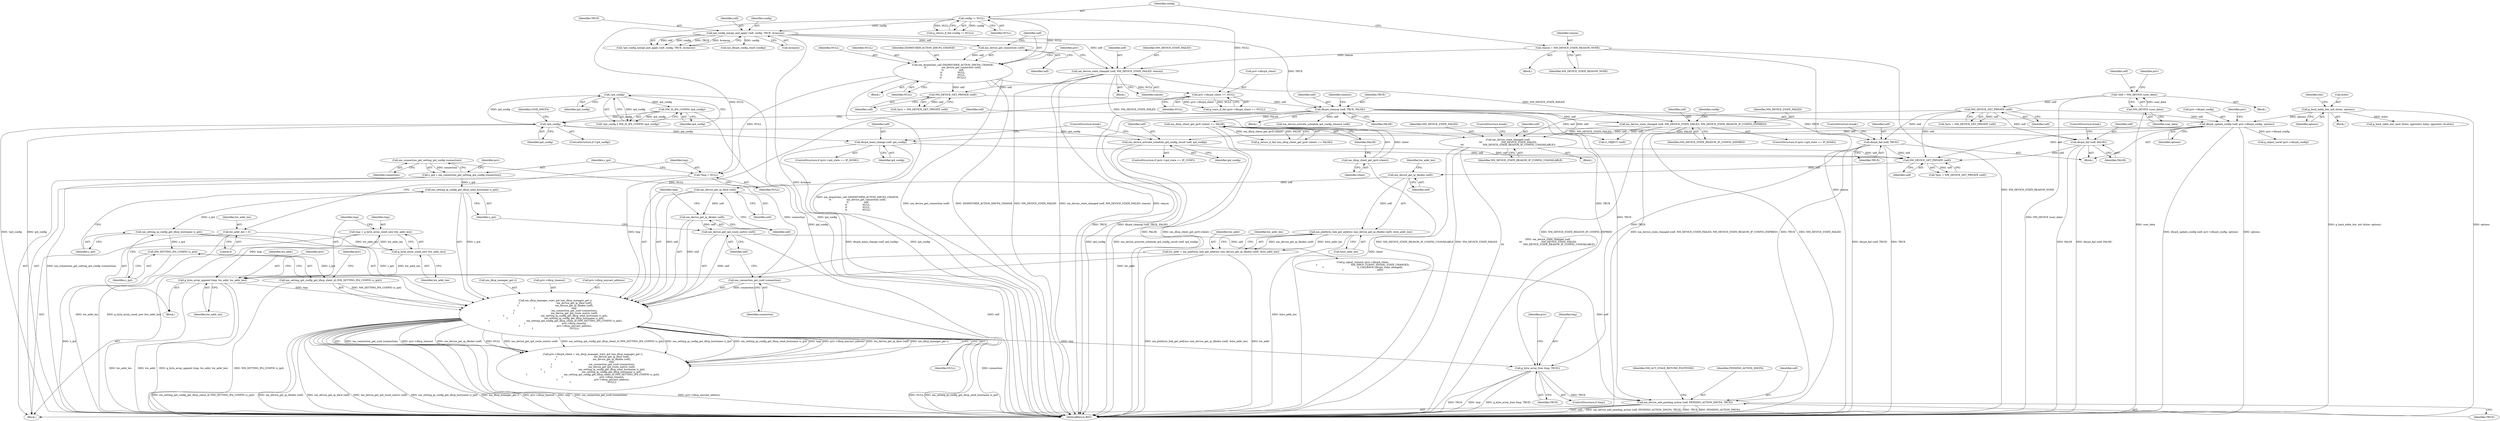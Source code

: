 digraph "0_NetworkManager_d5fc88e573fa58b93034b04d35a2454f5d28cad9@API" {
"1005314" [label="(Call,g_byte_array_free (tmp, TRUE))"];
"1005287" [label="(Call,nm_dhcp_manager_start_ip4 (nm_dhcp_manager_get (),\n\t                                                nm_device_get_ip_iface (self),\n\t                                                nm_device_get_ip_ifindex (self),\n\t                                                tmp,\n\t                                                nm_connection_get_uuid (connection),\n\t                                                nm_device_get_ip4_route_metric (self),\n\t                                                nm_setting_ip_config_get_dhcp_send_hostname (s_ip4),\n\t                                                nm_setting_ip_config_get_dhcp_hostname (s_ip4),\n\t                                                nm_setting_ip4_config_get_dhcp_client_id (NM_SETTING_IP4_CONFIG (s_ip4)),\n\t                                                priv->dhcp_timeout,\n\t                                                priv->dhcp_anycast_address,\n\t                                                NULL))"];
"1005289" [label="(Call,nm_device_get_ip_iface (self))"];
"1005262" [label="(Call,nm_device_get_ip_ifindex (self))"];
"1005230" [label="(Call,NM_DEVICE_GET_PRIVATE (self))"];
"1005191" [label="(Call,nm_device_activate_schedule_ip4_config_result (self, ip4_config))"];
"1005179" [label="(Call,dhcp4_update_config (self, priv->dhcp4_config, options))"];
"1005146" [label="(Call,NM_DEVICE_GET_PRIVATE (self))"];
"1005139" [label="(Call,*self = NM_DEVICE (user_data))"];
"1005141" [label="(Call,NM_DEVICE (user_data))"];
"1005113" [label="(Call,g_hash_table_iter_init (&iter, options))"];
"1005168" [label="(Call,!ip4_config)"];
"1005155" [label="(Call,!ip4_config)"];
"1005157" [label="(Call,NM_IS_IP4_CONFIG (ip4_config))"];
"1005220" [label="(Call,dhcp4_fail (self, FALSE))"];
"1005149" [label="(Call,nm_dhcp_client_get_ipv6 (client) == FALSE)"];
"1005150" [label="(Call,nm_dhcp_client_get_ipv6 (client))"];
"1005080" [label="(Call,dhcp4_cleanup (self, TRUE, FALSE))"];
"1005078" [label="(Call,NM_DEVICE_GET_PRIVATE (self))"];
"1005060" [label="(Call,nm_device_state_changed (self, NM_DEVICE_STATE_FAILED, reason))"];
"1005050" [label="(Call,ip4_config_merge_and_apply (self, config, TRUE, &reason))"];
"1005045" [label="(Call,config != NULL)"];
"1005041" [label="(Call,reason = NM_DEVICE_STATE_REASON_NONE)"];
"1005066" [label="(Call,nm_dispatcher_call (DISPATCHER_ACTION_DHCP4_CHANGE,\n\t\t                    nm_device_get_connection (self),\n\t\t                    self,\n\t\t                    NULL,\n\t\t                    NULL,\n\t\t                    NULL))"];
"1005068" [label="(Call,nm_device_get_connection (self))"];
"1005206" [label="(Call,dhcp4_fail (self, TRUE))"];
"1005201" [label="(Call,dhcp4_lease_change (self, ip4_config))"];
"1005174" [label="(Call,nm_device_state_changed (self,\n\t\t\t                         NM_DEVICE_STATE_FAILED,\n\t\t\t                         NM_DEVICE_STATE_REASON_IP_CONFIG_UNAVAILABLE))"];
"1005101" [label="(Call,nm_device_state_changed (self, NM_DEVICE_STATE_FAILED, NM_DEVICE_STATE_REASON_IP_CONFIG_EXPIRED))"];
"1005291" [label="(Call,nm_device_get_ip_ifindex (self))"];
"1005239" [label="(Call,*tmp = NULL)"];
"1005273" [label="(Call,g_byte_array_append (tmp, hw_addr, hw_addr_len))"];
"1005269" [label="(Call,tmp = g_byte_array_sized_new (hw_addr_len))"];
"1005271" [label="(Call,g_byte_array_sized_new (hw_addr_len))"];
"1005235" [label="(Call,hw_addr_len = 0)"];
"1005259" [label="(Call,hw_addr = nm_platform_link_get_address (nm_device_get_ip_ifindex (self), &hw_addr_len))"];
"1005261" [label="(Call,nm_platform_link_get_address (nm_device_get_ip_ifindex (self), &hw_addr_len))"];
"1005294" [label="(Call,nm_connection_get_uuid (connection))"];
"1005244" [label="(Call,nm_connection_get_setting_ip4_config (connection))"];
"1005296" [label="(Call,nm_device_get_ip4_route_metric (self))"];
"1005298" [label="(Call,nm_setting_ip_config_get_dhcp_send_hostname (s_ip4))"];
"1005242" [label="(Call,s_ip4 = nm_connection_get_setting_ip4_config (connection))"];
"1005300" [label="(Call,nm_setting_ip_config_get_dhcp_hostname (s_ip4))"];
"1005302" [label="(Call,nm_setting_ip4_config_get_dhcp_client_id (NM_SETTING_IP4_CONFIG (s_ip4)))"];
"1005303" [label="(Call,NM_SETTING_IP4_CONFIG (s_ip4))"];
"1005278" [label="(Call,priv->dhcp4_client == NULL)"];
"1005341" [label="(Call,nm_device_add_pending_action (self, PENDING_ACTION_DHCP4, TRUE))"];
"1005290" [label="(Identifier,self)"];
"1005145" [label="(Identifier,priv)"];
"1005134" [label="(Call,G_OBJECT (self))"];
"1005223" [label="(ControlStructure,break;)"];
"1005044" [label="(Call,g_return_if_fail (config != NULL))"];
"1005051" [label="(Identifier,self)"];
"1005245" [label="(Identifier,connection)"];
"1005278" [label="(Call,priv->dhcp4_client == NULL)"];
"1005344" [label="(Identifier,TRUE)"];
"1005045" [label="(Call,config != NULL)"];
"1005291" [label="(Call,nm_device_get_ip_ifindex (self))"];
"1005050" [label="(Call,ip4_config_merge_and_apply (self, config, TRUE, &reason))"];
"1005264" [label="(Call,&hw_addr_len)"];
"1005316" [label="(Identifier,TRUE)"];
"1005071" [label="(Identifier,NULL)"];
"1005297" [label="(Identifier,self)"];
"1005041" [label="(Call,reason = NM_DEVICE_STATE_REASON_NONE)"];
"1005184" [label="(Identifier,options)"];
"1005072" [label="(Identifier,NULL)"];
"1005248" [label="(Identifier,priv)"];
"1005262" [label="(Call,nm_device_get_ip_ifindex (self))"];
"1005303" [label="(Call,NM_SETTING_IP4_CONFIG (s_ip4))"];
"1005275" [label="(Identifier,hw_addr)"];
"1005279" [label="(Call,priv->dhcp4_client)"];
"1005222" [label="(Identifier,FALSE)"];
"1005081" [label="(Identifier,self)"];
"1005104" [label="(Identifier,NM_DEVICE_STATE_REASON_IP_CONFIG_EXPIRED)"];
"1005141" [label="(Call,NM_DEVICE (user_data))"];
"1005228" [label="(Call,*priv = NM_DEVICE_GET_PRIVATE (self))"];
"1005204" [label="(ControlStructure,break;)"];
"1005066" [label="(Call,nm_dispatcher_call (DISPATCHER_ACTION_DHCP4_CHANGE,\n\t\t                    nm_device_get_connection (self),\n\t\t                    self,\n\t\t                    NULL,\n\t\t                    NULL,\n\t\t                    NULL))"];
"1005107" [label="(Block,)"];
"1005288" [label="(Call,nm_dhcp_manager_get ())"];
"1005273" [label="(Call,g_byte_array_append (tmp, hw_addr, hw_addr_len))"];
"1005241" [label="(Identifier,NULL)"];
"1005148" [label="(Call,g_return_if_fail (nm_dhcp_client_get_ipv6 (client) == FALSE))"];
"1005292" [label="(Identifier,self)"];
"1005176" [label="(Identifier,NM_DEVICE_STATE_FAILED)"];
"1005259" [label="(Call,hw_addr = nm_platform_link_get_address (nm_device_get_ip_ifindex (self), &hw_addr_len))"];
"1005191" [label="(Call,nm_device_activate_schedule_ip4_config_result (self, ip4_config))"];
"1005276" [label="(Identifier,hw_addr_len)"];
"1005139" [label="(Call,*self = NM_DEVICE (user_data))"];
"1005244" [label="(Call,nm_connection_get_setting_ip4_config (connection))"];
"1005112" [label="(Identifier,config)"];
"1005080" [label="(Call,dhcp4_cleanup (self, TRUE, FALSE))"];
"1005305" [label="(Call,priv->dhcp_timeout)"];
"1005165" [label="(Block,)"];
"1005308" [label="(Call,priv->dhcp_anycast_address)"];
"1005178" [label="(ControlStructure,break;)"];
"1005230" [label="(Call,NM_DEVICE_GET_PRIVATE (self))"];
"1005221" [label="(Identifier,self)"];
"1005208" [label="(Identifier,TRUE)"];
"1005304" [label="(Identifier,s_ip4)"];
"1005242" [label="(Call,s_ip4 = nm_connection_get_setting_ip4_config (connection))"];
"1005296" [label="(Call,nm_device_get_ip4_route_metric (self))"];
"1005181" [label="(Call,priv->dhcp4_config)"];
"1005346" [label="(Identifier,NM_ACT_STAGE_RETURN_POSTPONE)"];
"1005226" [label="(Block,)"];
"1005207" [label="(Identifier,self)"];
"1005261" [label="(Call,nm_platform_link_get_address (nm_device_get_ip_ifindex (self), &hw_addr_len))"];
"1005180" [label="(Identifier,self)"];
"1005147" [label="(Identifier,self)"];
"1005298" [label="(Call,nm_setting_ip_config_get_dhcp_send_hostname (s_ip4))"];
"1005311" [label="(Identifier,NULL)"];
"1005067" [label="(Identifier,DISPATCHER_ACTION_DHCP4_CHANGE)"];
"1005154" [label="(Call,!ip4_config || NM_IS_IP4_CONFIG (ip4_config))"];
"1005343" [label="(Identifier,PENDING_ACTION_DHCP4)"];
"1005156" [label="(Identifier,ip4_config)"];
"1005120" [label="(Identifier,iter)"];
"1005079" [label="(Identifier,self)"];
"1005151" [label="(Identifier,client)"];
"1005060" [label="(Call,nm_device_state_changed (self, NM_DEVICE_STATE_FAILED, reason))"];
"1005170" [label="(Block,)"];
"1005152" [label="(Identifier,FALSE)"];
"1005267" [label="(Identifier,hw_addr_len)"];
"1005195" [label="(ControlStructure,if (priv->ip4_state == IP_DONE))"];
"1005272" [label="(Identifier,hw_addr_len)"];
"1005052" [label="(Identifier,config)"];
"1005314" [label="(Call,g_byte_array_free (tmp, TRUE))"];
"1005312" [label="(ControlStructure,if (tmp))"];
"1005167" [label="(ControlStructure,if (!ip4_config))"];
"1005341" [label="(Call,nm_device_add_pending_action (self, PENDING_ACTION_DHCP4, TRUE))"];
"1005271" [label="(Call,g_byte_array_sized_new (hw_addr_len))"];
"1005039" [label="(Block,)"];
"1005294" [label="(Call,nm_connection_get_uuid (connection))"];
"1005086" [label="(Identifier,timeout)"];
"1005342" [label="(Identifier,self)"];
"1005043" [label="(Identifier,NM_DEVICE_STATE_REASON_NONE)"];
"1005053" [label="(Identifier,TRUE)"];
"1005111" [label="(Call,nm_dhcp4_config_reset (config))"];
"1005082" [label="(Identifier,TRUE)"];
"1005277" [label="(Call,g_warn_if_fail (priv->dhcp4_client == NULL))"];
"1005302" [label="(Call,nm_setting_ip4_config_get_dhcp_client_id (NM_SETTING_IP4_CONFIG (s_ip4)))"];
"1005203" [label="(Identifier,ip4_config)"];
"1005146" [label="(Call,NM_DEVICE_GET_PRIVATE (self))"];
"1005150" [label="(Call,nm_dhcp_client_get_ipv6 (client))"];
"1005301" [label="(Identifier,s_ip4)"];
"1005103" [label="(Identifier,NM_DEVICE_STATE_FAILED)"];
"1005270" [label="(Identifier,tmp)"];
"1005175" [label="(Identifier,self)"];
"1005282" [label="(Identifier,NULL)"];
"1005144" [label="(Call,*priv = NM_DEVICE_GET_PRIVATE (self))"];
"1005069" [label="(Identifier,self)"];
"1005102" [label="(Identifier,self)"];
"1005083" [label="(Identifier,FALSE)"];
"1005047" [label="(Identifier,NULL)"];
"1005065" [label="(Block,)"];
"1005333" [label="(Call,g_signal_connect (priv->dhcp4_client,\n\t                                            NM_DHCP_CLIENT_SIGNAL_STATE_CHANGED,\n\t                                            G_CALLBACK (dhcp4_state_changed),\n\t                                            self))"];
"1005061" [label="(Identifier,self)"];
"1005118" [label="(Call,g_hash_table_iter_next (&iter, (gpointer) &key, (gpointer) &value))"];
"1005236" [label="(Identifier,hw_addr_len)"];
"1005078" [label="(Call,NM_DEVICE_GET_PRIVATE (self))"];
"1005299" [label="(Identifier,s_ip4)"];
"1005137" [label="(Block,)"];
"1005056" [label="(Block,)"];
"1005073" [label="(Identifier,NULL)"];
"1005263" [label="(Identifier,self)"];
"1005293" [label="(Identifier,tmp)"];
"1005158" [label="(Identifier,ip4_config)"];
"1007368" [label="(MethodReturn,RET)"];
"1005074" [label="(Block,)"];
"1005168" [label="(Call,!ip4_config)"];
"1005149" [label="(Call,nm_dhcp_client_get_ipv6 (client) == FALSE)"];
"1005243" [label="(Identifier,s_ip4)"];
"1005239" [label="(Call,*tmp = NULL)"];
"1005220" [label="(Call,dhcp4_fail (self, FALSE))"];
"1005201" [label="(Call,dhcp4_lease_change (self, ip4_config))"];
"1005320" [label="(Identifier,priv)"];
"1005070" [label="(Identifier,self)"];
"1005268" [label="(Block,)"];
"1005193" [label="(Identifier,ip4_config)"];
"1005188" [label="(Identifier,priv)"];
"1005169" [label="(Identifier,ip4_config)"];
"1005155" [label="(Call,!ip4_config)"];
"1005237" [label="(Literal,0)"];
"1005116" [label="(Identifier,options)"];
"1005063" [label="(Identifier,reason)"];
"1005054" [label="(Call,&reason)"];
"1005235" [label="(Call,hw_addr_len = 0)"];
"1005185" [label="(ControlStructure,if (priv->ip4_state == IP_CONF))"];
"1005289" [label="(Call,nm_device_get_ip_iface (self))"];
"1005240" [label="(Identifier,tmp)"];
"1005287" [label="(Call,nm_dhcp_manager_start_ip4 (nm_dhcp_manager_get (),\n\t                                                nm_device_get_ip_iface (self),\n\t                                                nm_device_get_ip_ifindex (self),\n\t                                                tmp,\n\t                                                nm_connection_get_uuid (connection),\n\t                                                nm_device_get_ip4_route_metric (self),\n\t                                                nm_setting_ip_config_get_dhcp_send_hostname (s_ip4),\n\t                                                nm_setting_ip_config_get_dhcp_hostname (s_ip4),\n\t                                                nm_setting_ip4_config_get_dhcp_client_id (NM_SETTING_IP4_CONFIG (s_ip4)),\n\t                                                priv->dhcp_timeout,\n\t                                                priv->dhcp_anycast_address,\n\t                                                NULL))"];
"1005265" [label="(Identifier,hw_addr_len)"];
"1005206" [label="(Call,dhcp4_fail (self, TRUE))"];
"1005068" [label="(Call,nm_device_get_connection (self))"];
"1005157" [label="(Call,NM_IS_IP4_CONFIG (ip4_config))"];
"1005269" [label="(Call,tmp = g_byte_array_sized_new (hw_addr_len))"];
"1005077" [label="(Identifier,priv)"];
"1005114" [label="(Call,&iter)"];
"1005062" [label="(Identifier,NM_DEVICE_STATE_FAILED)"];
"1005042" [label="(Identifier,reason)"];
"1005300" [label="(Call,nm_setting_ip_config_get_dhcp_hostname (s_ip4))"];
"1005142" [label="(Identifier,user_data)"];
"1005231" [label="(Identifier,self)"];
"1005174" [label="(Call,nm_device_state_changed (self,\n\t\t\t                         NM_DEVICE_STATE_FAILED,\n\t\t\t                         NM_DEVICE_STATE_REASON_IP_CONFIG_UNAVAILABLE))"];
"1005113" [label="(Call,g_hash_table_iter_init (&iter, options))"];
"1005250" [label="(Call,g_object_unref (priv->dhcp4_config))"];
"1005306" [label="(Identifier,priv)"];
"1005283" [label="(Call,priv->dhcp4_client = nm_dhcp_manager_start_ip4 (nm_dhcp_manager_get (),\n\t                                                nm_device_get_ip_iface (self),\n\t                                                nm_device_get_ip_ifindex (self),\n\t                                                tmp,\n\t                                                nm_connection_get_uuid (connection),\n\t                                                nm_device_get_ip4_route_metric (self),\n\t                                                nm_setting_ip_config_get_dhcp_send_hostname (s_ip4),\n\t                                                nm_setting_ip_config_get_dhcp_hostname (s_ip4),\n\t                                                nm_setting_ip4_config_get_dhcp_client_id (NM_SETTING_IP4_CONFIG (s_ip4)),\n\t                                                priv->dhcp_timeout,\n\t                                                priv->dhcp_anycast_address,\n\t                                                NULL))"];
"1005274" [label="(Identifier,tmp)"];
"1005076" [label="(Call,*priv = NM_DEVICE_GET_PRIVATE (self))"];
"1005280" [label="(Identifier,priv)"];
"1005046" [label="(Identifier,config)"];
"1005202" [label="(Identifier,self)"];
"1005192" [label="(Identifier,self)"];
"1005049" [label="(Call,!ip4_config_merge_and_apply (self, config, TRUE, &reason))"];
"1005179" [label="(Call,dhcp4_update_config (self, priv->dhcp4_config, options))"];
"1005295" [label="(Identifier,connection)"];
"1005140" [label="(Identifier,self)"];
"1005315" [label="(Identifier,tmp)"];
"1005260" [label="(Identifier,hw_addr)"];
"1005177" [label="(Identifier,NM_DEVICE_STATE_REASON_IP_CONFIG_UNAVAILABLE)"];
"1005209" [label="(ControlStructure,break;)"];
"1005101" [label="(Call,nm_device_state_changed (self, NM_DEVICE_STATE_FAILED, NM_DEVICE_STATE_REASON_IP_CONFIG_EXPIRED))"];
"1005095" [label="(ControlStructure,if (priv->ip4_state == IP_DONE))"];
"1005172" [label="(Identifier,LOGD_DHCP4)"];
"1005092" [label="(Call,nm_device_activate_schedule_ip4_config_timeout (self))"];
"1005314" -> "1005312"  [label="AST: "];
"1005314" -> "1005316"  [label="CFG: "];
"1005315" -> "1005314"  [label="AST: "];
"1005316" -> "1005314"  [label="AST: "];
"1005320" -> "1005314"  [label="CFG: "];
"1005314" -> "1007368"  [label="DDG: TRUE"];
"1005314" -> "1007368"  [label="DDG: tmp"];
"1005314" -> "1007368"  [label="DDG: g_byte_array_free (tmp, TRUE)"];
"1005287" -> "1005314"  [label="DDG: tmp"];
"1005080" -> "1005314"  [label="DDG: TRUE"];
"1005206" -> "1005314"  [label="DDG: TRUE"];
"1005314" -> "1005341"  [label="DDG: TRUE"];
"1005287" -> "1005283"  [label="AST: "];
"1005287" -> "1005311"  [label="CFG: "];
"1005288" -> "1005287"  [label="AST: "];
"1005289" -> "1005287"  [label="AST: "];
"1005291" -> "1005287"  [label="AST: "];
"1005293" -> "1005287"  [label="AST: "];
"1005294" -> "1005287"  [label="AST: "];
"1005296" -> "1005287"  [label="AST: "];
"1005298" -> "1005287"  [label="AST: "];
"1005300" -> "1005287"  [label="AST: "];
"1005302" -> "1005287"  [label="AST: "];
"1005305" -> "1005287"  [label="AST: "];
"1005308" -> "1005287"  [label="AST: "];
"1005311" -> "1005287"  [label="AST: "];
"1005283" -> "1005287"  [label="CFG: "];
"1005287" -> "1007368"  [label="DDG: nm_setting_ip_config_get_dhcp_send_hostname (s_ip4)"];
"1005287" -> "1007368"  [label="DDG: nm_setting_ip4_config_get_dhcp_client_id (NM_SETTING_IP4_CONFIG (s_ip4))"];
"1005287" -> "1007368"  [label="DDG: nm_device_get_ip_ifindex (self)"];
"1005287" -> "1007368"  [label="DDG: nm_device_get_ip_iface (self)"];
"1005287" -> "1007368"  [label="DDG: nm_device_get_ip4_route_metric (self)"];
"1005287" -> "1007368"  [label="DDG: nm_setting_ip_config_get_dhcp_hostname (s_ip4)"];
"1005287" -> "1007368"  [label="DDG: nm_dhcp_manager_get ()"];
"1005287" -> "1007368"  [label="DDG: priv->dhcp_timeout"];
"1005287" -> "1007368"  [label="DDG: tmp"];
"1005287" -> "1007368"  [label="DDG: nm_connection_get_uuid (connection)"];
"1005287" -> "1007368"  [label="DDG: priv->dhcp_anycast_address"];
"1005287" -> "1007368"  [label="DDG: NULL"];
"1005287" -> "1005283"  [label="DDG: nm_connection_get_uuid (connection)"];
"1005287" -> "1005283"  [label="DDG: priv->dhcp_timeout"];
"1005287" -> "1005283"  [label="DDG: nm_device_get_ip_ifindex (self)"];
"1005287" -> "1005283"  [label="DDG: NULL"];
"1005287" -> "1005283"  [label="DDG: nm_device_get_ip4_route_metric (self)"];
"1005287" -> "1005283"  [label="DDG: nm_setting_ip4_config_get_dhcp_client_id (NM_SETTING_IP4_CONFIG (s_ip4))"];
"1005287" -> "1005283"  [label="DDG: nm_setting_ip_config_get_dhcp_hostname (s_ip4)"];
"1005287" -> "1005283"  [label="DDG: nm_setting_ip_config_get_dhcp_send_hostname (s_ip4)"];
"1005287" -> "1005283"  [label="DDG: tmp"];
"1005287" -> "1005283"  [label="DDG: priv->dhcp_anycast_address"];
"1005287" -> "1005283"  [label="DDG: nm_device_get_ip_iface (self)"];
"1005287" -> "1005283"  [label="DDG: nm_dhcp_manager_get ()"];
"1005289" -> "1005287"  [label="DDG: self"];
"1005291" -> "1005287"  [label="DDG: self"];
"1005239" -> "1005287"  [label="DDG: tmp"];
"1005273" -> "1005287"  [label="DDG: tmp"];
"1005294" -> "1005287"  [label="DDG: connection"];
"1005296" -> "1005287"  [label="DDG: self"];
"1005298" -> "1005287"  [label="DDG: s_ip4"];
"1005300" -> "1005287"  [label="DDG: s_ip4"];
"1005302" -> "1005287"  [label="DDG: NM_SETTING_IP4_CONFIG (s_ip4)"];
"1005278" -> "1005287"  [label="DDG: NULL"];
"1005289" -> "1005290"  [label="CFG: "];
"1005290" -> "1005289"  [label="AST: "];
"1005292" -> "1005289"  [label="CFG: "];
"1005262" -> "1005289"  [label="DDG: self"];
"1005289" -> "1005291"  [label="DDG: self"];
"1005262" -> "1005261"  [label="AST: "];
"1005262" -> "1005263"  [label="CFG: "];
"1005263" -> "1005262"  [label="AST: "];
"1005265" -> "1005262"  [label="CFG: "];
"1005262" -> "1005261"  [label="DDG: self"];
"1005230" -> "1005262"  [label="DDG: self"];
"1005230" -> "1005228"  [label="AST: "];
"1005230" -> "1005231"  [label="CFG: "];
"1005231" -> "1005230"  [label="AST: "];
"1005228" -> "1005230"  [label="CFG: "];
"1005230" -> "1005228"  [label="DDG: self"];
"1005191" -> "1005230"  [label="DDG: self"];
"1005220" -> "1005230"  [label="DDG: self"];
"1005179" -> "1005230"  [label="DDG: self"];
"1005206" -> "1005230"  [label="DDG: self"];
"1005201" -> "1005230"  [label="DDG: self"];
"1005174" -> "1005230"  [label="DDG: self"];
"1005146" -> "1005230"  [label="DDG: self"];
"1005191" -> "1005185"  [label="AST: "];
"1005191" -> "1005193"  [label="CFG: "];
"1005192" -> "1005191"  [label="AST: "];
"1005193" -> "1005191"  [label="AST: "];
"1005204" -> "1005191"  [label="CFG: "];
"1005191" -> "1007368"  [label="DDG: ip4_config"];
"1005191" -> "1007368"  [label="DDG: nm_device_activate_schedule_ip4_config_result (self, ip4_config)"];
"1005179" -> "1005191"  [label="DDG: self"];
"1005168" -> "1005191"  [label="DDG: ip4_config"];
"1005179" -> "1005165"  [label="AST: "];
"1005179" -> "1005184"  [label="CFG: "];
"1005180" -> "1005179"  [label="AST: "];
"1005181" -> "1005179"  [label="AST: "];
"1005184" -> "1005179"  [label="AST: "];
"1005188" -> "1005179"  [label="CFG: "];
"1005179" -> "1007368"  [label="DDG: dhcp4_update_config (self, priv->dhcp4_config, options)"];
"1005179" -> "1007368"  [label="DDG: options"];
"1005146" -> "1005179"  [label="DDG: self"];
"1005113" -> "1005179"  [label="DDG: options"];
"1005179" -> "1005201"  [label="DDG: self"];
"1005179" -> "1005250"  [label="DDG: priv->dhcp4_config"];
"1005146" -> "1005144"  [label="AST: "];
"1005146" -> "1005147"  [label="CFG: "];
"1005147" -> "1005146"  [label="AST: "];
"1005144" -> "1005146"  [label="CFG: "];
"1005146" -> "1005144"  [label="DDG: self"];
"1005139" -> "1005146"  [label="DDG: self"];
"1005146" -> "1005174"  [label="DDG: self"];
"1005146" -> "1005206"  [label="DDG: self"];
"1005146" -> "1005220"  [label="DDG: self"];
"1005139" -> "1005137"  [label="AST: "];
"1005139" -> "1005141"  [label="CFG: "];
"1005140" -> "1005139"  [label="AST: "];
"1005141" -> "1005139"  [label="AST: "];
"1005145" -> "1005139"  [label="CFG: "];
"1005139" -> "1007368"  [label="DDG: NM_DEVICE (user_data)"];
"1005141" -> "1005139"  [label="DDG: user_data"];
"1005141" -> "1005142"  [label="CFG: "];
"1005142" -> "1005141"  [label="AST: "];
"1005141" -> "1007368"  [label="DDG: user_data"];
"1005113" -> "1005107"  [label="AST: "];
"1005113" -> "1005116"  [label="CFG: "];
"1005114" -> "1005113"  [label="AST: "];
"1005116" -> "1005113"  [label="AST: "];
"1005120" -> "1005113"  [label="CFG: "];
"1005113" -> "1007368"  [label="DDG: g_hash_table_iter_init (&iter, options)"];
"1005113" -> "1007368"  [label="DDG: options"];
"1005113" -> "1005118"  [label="DDG: &iter"];
"1005168" -> "1005167"  [label="AST: "];
"1005168" -> "1005169"  [label="CFG: "];
"1005169" -> "1005168"  [label="AST: "];
"1005172" -> "1005168"  [label="CFG: "];
"1005180" -> "1005168"  [label="CFG: "];
"1005168" -> "1007368"  [label="DDG: !ip4_config"];
"1005168" -> "1007368"  [label="DDG: ip4_config"];
"1005155" -> "1005168"  [label="DDG: ip4_config"];
"1005157" -> "1005168"  [label="DDG: ip4_config"];
"1005168" -> "1005201"  [label="DDG: ip4_config"];
"1005155" -> "1005154"  [label="AST: "];
"1005155" -> "1005156"  [label="CFG: "];
"1005156" -> "1005155"  [label="AST: "];
"1005158" -> "1005155"  [label="CFG: "];
"1005154" -> "1005155"  [label="CFG: "];
"1005155" -> "1007368"  [label="DDG: ip4_config"];
"1005155" -> "1005154"  [label="DDG: ip4_config"];
"1005155" -> "1005157"  [label="DDG: ip4_config"];
"1005157" -> "1005154"  [label="AST: "];
"1005157" -> "1005158"  [label="CFG: "];
"1005158" -> "1005157"  [label="AST: "];
"1005154" -> "1005157"  [label="CFG: "];
"1005157" -> "1007368"  [label="DDG: ip4_config"];
"1005157" -> "1005154"  [label="DDG: ip4_config"];
"1005220" -> "1005165"  [label="AST: "];
"1005220" -> "1005222"  [label="CFG: "];
"1005221" -> "1005220"  [label="AST: "];
"1005222" -> "1005220"  [label="AST: "];
"1005223" -> "1005220"  [label="CFG: "];
"1005220" -> "1007368"  [label="DDG: FALSE"];
"1005220" -> "1007368"  [label="DDG: dhcp4_fail (self, FALSE)"];
"1005149" -> "1005220"  [label="DDG: FALSE"];
"1005149" -> "1005148"  [label="AST: "];
"1005149" -> "1005152"  [label="CFG: "];
"1005150" -> "1005149"  [label="AST: "];
"1005152" -> "1005149"  [label="AST: "];
"1005148" -> "1005149"  [label="CFG: "];
"1005149" -> "1007368"  [label="DDG: FALSE"];
"1005149" -> "1007368"  [label="DDG: nm_dhcp_client_get_ipv6 (client)"];
"1005149" -> "1005148"  [label="DDG: nm_dhcp_client_get_ipv6 (client)"];
"1005149" -> "1005148"  [label="DDG: FALSE"];
"1005150" -> "1005149"  [label="DDG: client"];
"1005080" -> "1005149"  [label="DDG: FALSE"];
"1005150" -> "1005151"  [label="CFG: "];
"1005151" -> "1005150"  [label="AST: "];
"1005152" -> "1005150"  [label="CFG: "];
"1005150" -> "1007368"  [label="DDG: client"];
"1005080" -> "1005074"  [label="AST: "];
"1005080" -> "1005083"  [label="CFG: "];
"1005081" -> "1005080"  [label="AST: "];
"1005082" -> "1005080"  [label="AST: "];
"1005083" -> "1005080"  [label="AST: "];
"1005086" -> "1005080"  [label="CFG: "];
"1005080" -> "1007368"  [label="DDG: TRUE"];
"1005080" -> "1007368"  [label="DDG: dhcp4_cleanup (self, TRUE, FALSE)"];
"1005078" -> "1005080"  [label="DDG: self"];
"1005050" -> "1005080"  [label="DDG: TRUE"];
"1005080" -> "1005092"  [label="DDG: self"];
"1005080" -> "1005101"  [label="DDG: self"];
"1005080" -> "1005134"  [label="DDG: self"];
"1005080" -> "1005206"  [label="DDG: TRUE"];
"1005080" -> "1005341"  [label="DDG: TRUE"];
"1005078" -> "1005076"  [label="AST: "];
"1005078" -> "1005079"  [label="CFG: "];
"1005079" -> "1005078"  [label="AST: "];
"1005076" -> "1005078"  [label="CFG: "];
"1005078" -> "1005076"  [label="DDG: self"];
"1005060" -> "1005078"  [label="DDG: self"];
"1005066" -> "1005078"  [label="DDG: self"];
"1005060" -> "1005056"  [label="AST: "];
"1005060" -> "1005063"  [label="CFG: "];
"1005061" -> "1005060"  [label="AST: "];
"1005062" -> "1005060"  [label="AST: "];
"1005063" -> "1005060"  [label="AST: "];
"1005077" -> "1005060"  [label="CFG: "];
"1005060" -> "1007368"  [label="DDG: NM_DEVICE_STATE_FAILED"];
"1005060" -> "1007368"  [label="DDG: nm_device_state_changed (self, NM_DEVICE_STATE_FAILED, reason)"];
"1005060" -> "1007368"  [label="DDG: reason"];
"1005050" -> "1005060"  [label="DDG: self"];
"1005041" -> "1005060"  [label="DDG: reason"];
"1005060" -> "1005101"  [label="DDG: NM_DEVICE_STATE_FAILED"];
"1005060" -> "1005174"  [label="DDG: NM_DEVICE_STATE_FAILED"];
"1005050" -> "1005049"  [label="AST: "];
"1005050" -> "1005054"  [label="CFG: "];
"1005051" -> "1005050"  [label="AST: "];
"1005052" -> "1005050"  [label="AST: "];
"1005053" -> "1005050"  [label="AST: "];
"1005054" -> "1005050"  [label="AST: "];
"1005049" -> "1005050"  [label="CFG: "];
"1005050" -> "1007368"  [label="DDG: &reason"];
"1005050" -> "1005049"  [label="DDG: self"];
"1005050" -> "1005049"  [label="DDG: config"];
"1005050" -> "1005049"  [label="DDG: TRUE"];
"1005050" -> "1005049"  [label="DDG: &reason"];
"1005045" -> "1005050"  [label="DDG: config"];
"1005050" -> "1005068"  [label="DDG: self"];
"1005050" -> "1005111"  [label="DDG: config"];
"1005045" -> "1005044"  [label="AST: "];
"1005045" -> "1005047"  [label="CFG: "];
"1005046" -> "1005045"  [label="AST: "];
"1005047" -> "1005045"  [label="AST: "];
"1005044" -> "1005045"  [label="CFG: "];
"1005045" -> "1005044"  [label="DDG: config"];
"1005045" -> "1005044"  [label="DDG: NULL"];
"1005045" -> "1005066"  [label="DDG: NULL"];
"1005045" -> "1005239"  [label="DDG: NULL"];
"1005045" -> "1005278"  [label="DDG: NULL"];
"1005041" -> "1005039"  [label="AST: "];
"1005041" -> "1005043"  [label="CFG: "];
"1005042" -> "1005041"  [label="AST: "];
"1005043" -> "1005041"  [label="AST: "];
"1005046" -> "1005041"  [label="CFG: "];
"1005041" -> "1007368"  [label="DDG: reason"];
"1005041" -> "1007368"  [label="DDG: NM_DEVICE_STATE_REASON_NONE"];
"1005066" -> "1005065"  [label="AST: "];
"1005066" -> "1005073"  [label="CFG: "];
"1005067" -> "1005066"  [label="AST: "];
"1005068" -> "1005066"  [label="AST: "];
"1005070" -> "1005066"  [label="AST: "];
"1005071" -> "1005066"  [label="AST: "];
"1005072" -> "1005066"  [label="AST: "];
"1005073" -> "1005066"  [label="AST: "];
"1005077" -> "1005066"  [label="CFG: "];
"1005066" -> "1007368"  [label="DDG: nm_dispatcher_call (DISPATCHER_ACTION_DHCP4_CHANGE,\n\t\t                    nm_device_get_connection (self),\n\t\t                    self,\n\t\t                    NULL,\n\t\t                    NULL,\n\t\t                    NULL)"];
"1005066" -> "1007368"  [label="DDG: nm_device_get_connection (self)"];
"1005066" -> "1007368"  [label="DDG: DISPATCHER_ACTION_DHCP4_CHANGE"];
"1005068" -> "1005066"  [label="DDG: self"];
"1005066" -> "1005239"  [label="DDG: NULL"];
"1005066" -> "1005278"  [label="DDG: NULL"];
"1005068" -> "1005069"  [label="CFG: "];
"1005069" -> "1005068"  [label="AST: "];
"1005070" -> "1005068"  [label="CFG: "];
"1005206" -> "1005165"  [label="AST: "];
"1005206" -> "1005208"  [label="CFG: "];
"1005207" -> "1005206"  [label="AST: "];
"1005208" -> "1005206"  [label="AST: "];
"1005209" -> "1005206"  [label="CFG: "];
"1005206" -> "1007368"  [label="DDG: dhcp4_fail (self, TRUE)"];
"1005206" -> "1007368"  [label="DDG: TRUE"];
"1005206" -> "1005341"  [label="DDG: TRUE"];
"1005201" -> "1005195"  [label="AST: "];
"1005201" -> "1005203"  [label="CFG: "];
"1005202" -> "1005201"  [label="AST: "];
"1005203" -> "1005201"  [label="AST: "];
"1005204" -> "1005201"  [label="CFG: "];
"1005201" -> "1007368"  [label="DDG: dhcp4_lease_change (self, ip4_config)"];
"1005201" -> "1007368"  [label="DDG: ip4_config"];
"1005174" -> "1005170"  [label="AST: "];
"1005174" -> "1005177"  [label="CFG: "];
"1005175" -> "1005174"  [label="AST: "];
"1005176" -> "1005174"  [label="AST: "];
"1005177" -> "1005174"  [label="AST: "];
"1005178" -> "1005174"  [label="CFG: "];
"1005174" -> "1007368"  [label="DDG: nm_device_state_changed (self,\n\t\t\t                         NM_DEVICE_STATE_FAILED,\n\t\t\t                         NM_DEVICE_STATE_REASON_IP_CONFIG_UNAVAILABLE)"];
"1005174" -> "1007368"  [label="DDG: NM_DEVICE_STATE_REASON_IP_CONFIG_UNAVAILABLE"];
"1005174" -> "1007368"  [label="DDG: NM_DEVICE_STATE_FAILED"];
"1005101" -> "1005174"  [label="DDG: NM_DEVICE_STATE_FAILED"];
"1005101" -> "1005095"  [label="AST: "];
"1005101" -> "1005104"  [label="CFG: "];
"1005102" -> "1005101"  [label="AST: "];
"1005103" -> "1005101"  [label="AST: "];
"1005104" -> "1005101"  [label="AST: "];
"1005112" -> "1005101"  [label="CFG: "];
"1005101" -> "1007368"  [label="DDG: NM_DEVICE_STATE_REASON_IP_CONFIG_EXPIRED"];
"1005101" -> "1007368"  [label="DDG: nm_device_state_changed (self, NM_DEVICE_STATE_FAILED, NM_DEVICE_STATE_REASON_IP_CONFIG_EXPIRED)"];
"1005101" -> "1007368"  [label="DDG: NM_DEVICE_STATE_FAILED"];
"1005101" -> "1005134"  [label="DDG: self"];
"1005291" -> "1005292"  [label="CFG: "];
"1005292" -> "1005291"  [label="AST: "];
"1005293" -> "1005291"  [label="CFG: "];
"1005291" -> "1005296"  [label="DDG: self"];
"1005239" -> "1005226"  [label="AST: "];
"1005239" -> "1005241"  [label="CFG: "];
"1005240" -> "1005239"  [label="AST: "];
"1005241" -> "1005239"  [label="AST: "];
"1005243" -> "1005239"  [label="CFG: "];
"1005273" -> "1005268"  [label="AST: "];
"1005273" -> "1005276"  [label="CFG: "];
"1005274" -> "1005273"  [label="AST: "];
"1005275" -> "1005273"  [label="AST: "];
"1005276" -> "1005273"  [label="AST: "];
"1005280" -> "1005273"  [label="CFG: "];
"1005273" -> "1007368"  [label="DDG: hw_addr_len"];
"1005273" -> "1007368"  [label="DDG: hw_addr"];
"1005273" -> "1007368"  [label="DDG: g_byte_array_append (tmp, hw_addr, hw_addr_len)"];
"1005269" -> "1005273"  [label="DDG: tmp"];
"1005259" -> "1005273"  [label="DDG: hw_addr"];
"1005271" -> "1005273"  [label="DDG: hw_addr_len"];
"1005269" -> "1005268"  [label="AST: "];
"1005269" -> "1005271"  [label="CFG: "];
"1005270" -> "1005269"  [label="AST: "];
"1005271" -> "1005269"  [label="AST: "];
"1005274" -> "1005269"  [label="CFG: "];
"1005269" -> "1007368"  [label="DDG: g_byte_array_sized_new (hw_addr_len)"];
"1005271" -> "1005269"  [label="DDG: hw_addr_len"];
"1005271" -> "1005272"  [label="CFG: "];
"1005272" -> "1005271"  [label="AST: "];
"1005235" -> "1005271"  [label="DDG: hw_addr_len"];
"1005235" -> "1005226"  [label="AST: "];
"1005235" -> "1005237"  [label="CFG: "];
"1005236" -> "1005235"  [label="AST: "];
"1005237" -> "1005235"  [label="AST: "];
"1005240" -> "1005235"  [label="CFG: "];
"1005235" -> "1007368"  [label="DDG: hw_addr_len"];
"1005259" -> "1005226"  [label="AST: "];
"1005259" -> "1005261"  [label="CFG: "];
"1005260" -> "1005259"  [label="AST: "];
"1005261" -> "1005259"  [label="AST: "];
"1005267" -> "1005259"  [label="CFG: "];
"1005259" -> "1007368"  [label="DDG: nm_platform_link_get_address (nm_device_get_ip_ifindex (self), &hw_addr_len)"];
"1005259" -> "1007368"  [label="DDG: hw_addr"];
"1005261" -> "1005259"  [label="DDG: nm_device_get_ip_ifindex (self)"];
"1005261" -> "1005259"  [label="DDG: &hw_addr_len"];
"1005261" -> "1005264"  [label="CFG: "];
"1005264" -> "1005261"  [label="AST: "];
"1005261" -> "1007368"  [label="DDG: &hw_addr_len"];
"1005294" -> "1005295"  [label="CFG: "];
"1005295" -> "1005294"  [label="AST: "];
"1005297" -> "1005294"  [label="CFG: "];
"1005294" -> "1007368"  [label="DDG: connection"];
"1005244" -> "1005294"  [label="DDG: connection"];
"1005244" -> "1005242"  [label="AST: "];
"1005244" -> "1005245"  [label="CFG: "];
"1005245" -> "1005244"  [label="AST: "];
"1005242" -> "1005244"  [label="CFG: "];
"1005244" -> "1005242"  [label="DDG: connection"];
"1005296" -> "1005297"  [label="CFG: "];
"1005297" -> "1005296"  [label="AST: "];
"1005299" -> "1005296"  [label="CFG: "];
"1005296" -> "1007368"  [label="DDG: self"];
"1005296" -> "1005333"  [label="DDG: self"];
"1005298" -> "1005299"  [label="CFG: "];
"1005299" -> "1005298"  [label="AST: "];
"1005301" -> "1005298"  [label="CFG: "];
"1005242" -> "1005298"  [label="DDG: s_ip4"];
"1005298" -> "1005300"  [label="DDG: s_ip4"];
"1005242" -> "1005226"  [label="AST: "];
"1005243" -> "1005242"  [label="AST: "];
"1005248" -> "1005242"  [label="CFG: "];
"1005242" -> "1007368"  [label="DDG: nm_connection_get_setting_ip4_config (connection)"];
"1005300" -> "1005301"  [label="CFG: "];
"1005301" -> "1005300"  [label="AST: "];
"1005304" -> "1005300"  [label="CFG: "];
"1005300" -> "1005303"  [label="DDG: s_ip4"];
"1005302" -> "1005303"  [label="CFG: "];
"1005303" -> "1005302"  [label="AST: "];
"1005306" -> "1005302"  [label="CFG: "];
"1005302" -> "1007368"  [label="DDG: NM_SETTING_IP4_CONFIG (s_ip4)"];
"1005303" -> "1005302"  [label="DDG: s_ip4"];
"1005303" -> "1005304"  [label="CFG: "];
"1005304" -> "1005303"  [label="AST: "];
"1005303" -> "1007368"  [label="DDG: s_ip4"];
"1005278" -> "1005277"  [label="AST: "];
"1005278" -> "1005282"  [label="CFG: "];
"1005279" -> "1005278"  [label="AST: "];
"1005282" -> "1005278"  [label="AST: "];
"1005277" -> "1005278"  [label="CFG: "];
"1005278" -> "1005277"  [label="DDG: priv->dhcp4_client"];
"1005278" -> "1005277"  [label="DDG: NULL"];
"1005341" -> "1005226"  [label="AST: "];
"1005341" -> "1005344"  [label="CFG: "];
"1005342" -> "1005341"  [label="AST: "];
"1005343" -> "1005341"  [label="AST: "];
"1005344" -> "1005341"  [label="AST: "];
"1005346" -> "1005341"  [label="CFG: "];
"1005341" -> "1007368"  [label="DDG: self"];
"1005341" -> "1007368"  [label="DDG: nm_device_add_pending_action (self, PENDING_ACTION_DHCP4, TRUE)"];
"1005341" -> "1007368"  [label="DDG: TRUE"];
"1005341" -> "1007368"  [label="DDG: PENDING_ACTION_DHCP4"];
"1005333" -> "1005341"  [label="DDG: self"];
}
